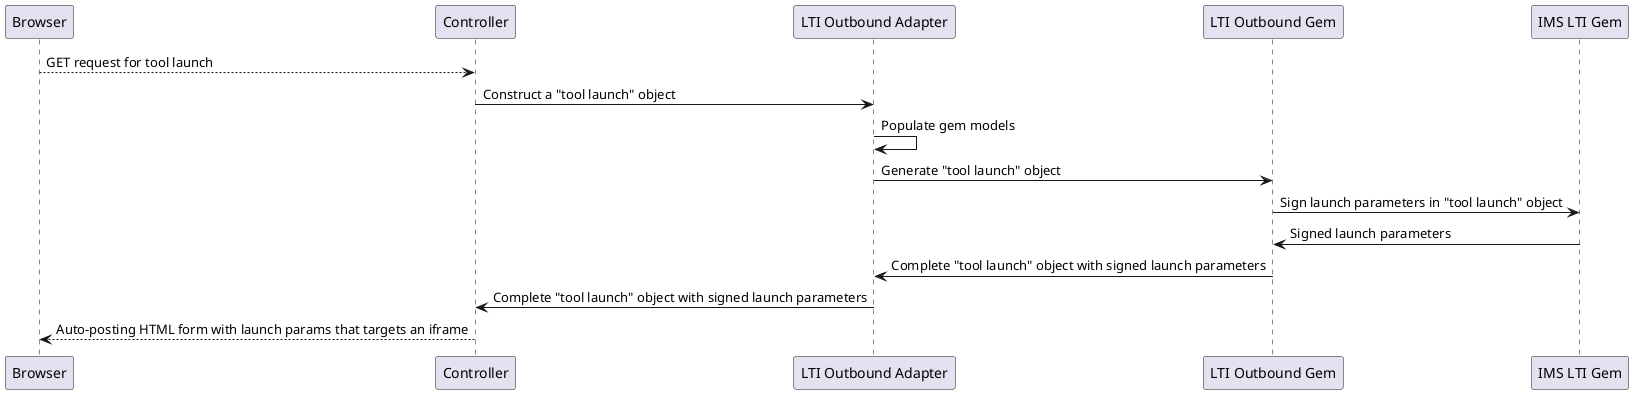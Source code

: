 @startuml
Browser --> Controller: GET request for tool launch
Controller -> "LTI Outbound Adapter": Construct a "tool launch" object
"LTI Outbound Adapter" -> "LTI Outbound Adapter": Populate gem models
"LTI Outbound Adapter" -> "LTI Outbound Gem": Generate "tool launch" object
"LTI Outbound Gem" -> "IMS LTI Gem": Sign launch parameters in "tool launch" object
"IMS LTI Gem" -> "LTI Outbound Gem": Signed launch parameters
"LTI Outbound Gem" -> "LTI Outbound Adapter": Complete "tool launch" object with signed launch parameters
"LTI Outbound Adapter" -> Controller: Complete "tool launch" object with signed launch parameters
Controller --> Browser: Auto-posting HTML form with launch params that targets an iframe
@enduml